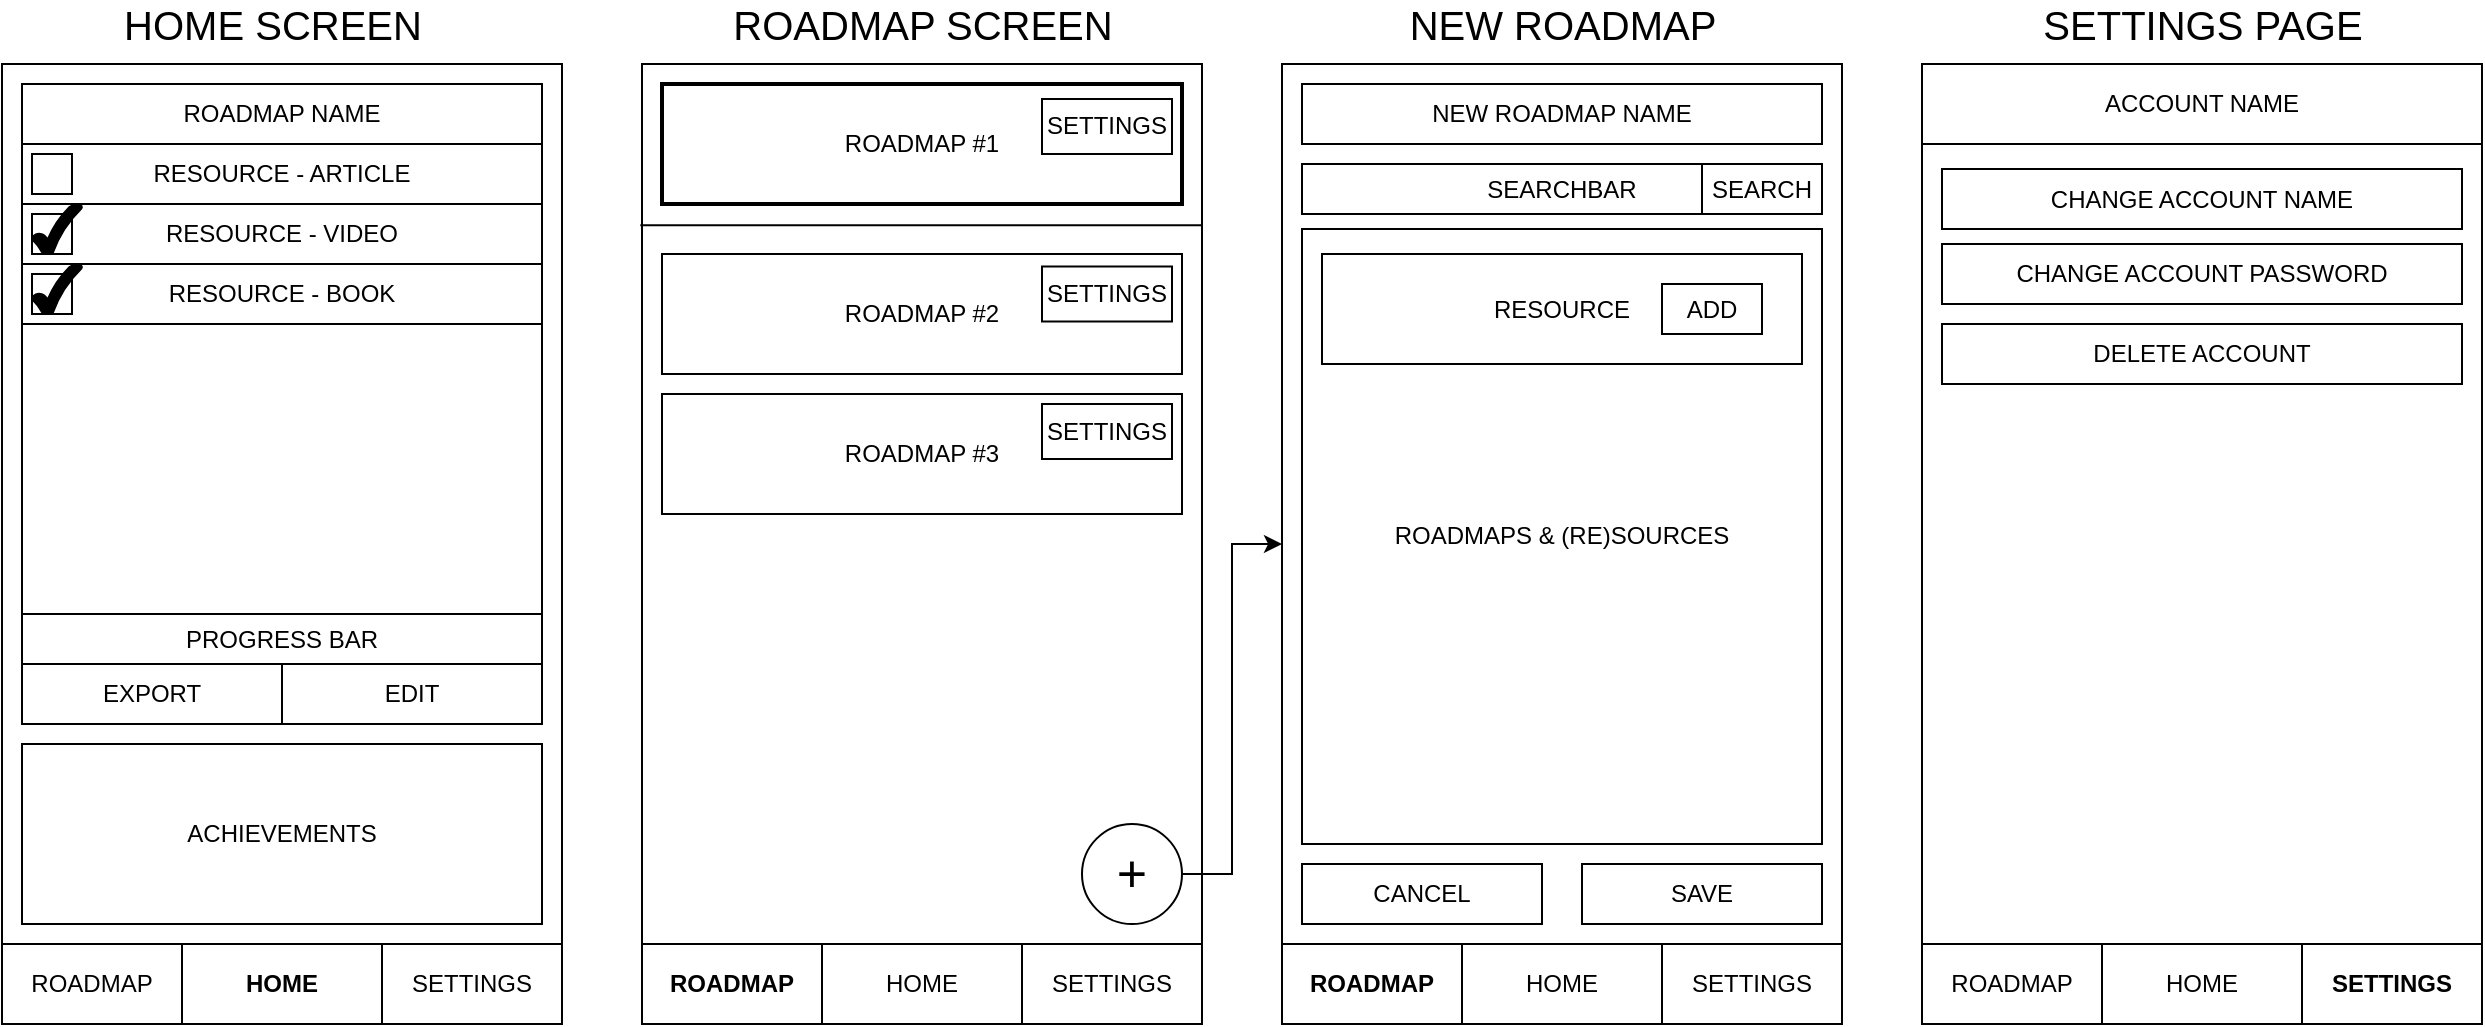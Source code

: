 <mxfile version="14.1.8" type="device"><diagram id="9o-pENxNMskmt48o3YOq" name="Page-1"><mxGraphModel dx="1718" dy="993" grid="1" gridSize="10" guides="1" tooltips="1" connect="1" arrows="1" fold="1" page="1" pageScale="1" pageWidth="1600" pageHeight="900" math="0" shadow="0"><root><mxCell id="0"/><mxCell id="1" parent="0"/><mxCell id="JHF0uMg06JxfBOEVugRl-3" value="" style="rounded=0;whiteSpace=wrap;html=1;" vertex="1" parent="1"><mxGeometry x="40" y="160" width="280" height="480" as="geometry"/></mxCell><mxCell id="JHF0uMg06JxfBOEVugRl-6" value="&lt;b&gt;HOME&lt;/b&gt;" style="rounded=0;whiteSpace=wrap;html=1;" vertex="1" parent="1"><mxGeometry x="40" y="600" width="280" height="40" as="geometry"/></mxCell><mxCell id="JHF0uMg06JxfBOEVugRl-11" value="&lt;span style=&quot;color: rgba(0 , 0 , 0 , 0) ; font-family: monospace ; font-size: 0px&quot;&gt;DFD&lt;/span&gt;" style="rounded=0;whiteSpace=wrap;html=1;" vertex="1" parent="1"><mxGeometry x="230" y="600" width="90" height="40" as="geometry"/></mxCell><mxCell id="JHF0uMg06JxfBOEVugRl-12" value="&lt;span style=&quot;color: rgba(0 , 0 , 0 , 0) ; font-family: monospace ; font-size: 0px&quot;&gt;DFASDFSDAF&lt;/span&gt;" style="rounded=0;whiteSpace=wrap;html=1;" vertex="1" parent="1"><mxGeometry x="40" y="600" width="90" height="40" as="geometry"/></mxCell><mxCell id="JHF0uMg06JxfBOEVugRl-13" value="ROADMAP" style="text;html=1;strokeColor=none;fillColor=none;align=center;verticalAlign=middle;whiteSpace=wrap;rounded=0;" vertex="1" parent="1"><mxGeometry x="65" y="610" width="40" height="20" as="geometry"/></mxCell><mxCell id="JHF0uMg06JxfBOEVugRl-14" value="SETTINGS" style="text;html=1;strokeColor=none;fillColor=none;align=center;verticalAlign=middle;whiteSpace=wrap;rounded=0;" vertex="1" parent="1"><mxGeometry x="255" y="610" width="40" height="20" as="geometry"/></mxCell><mxCell id="JHF0uMg06JxfBOEVugRl-15" value="" style="rounded=0;whiteSpace=wrap;html=1;sketch=0;" vertex="1" parent="1"><mxGeometry x="360" y="160" width="280" height="480" as="geometry"/></mxCell><mxCell id="JHF0uMg06JxfBOEVugRl-16" value="HOME" style="rounded=0;whiteSpace=wrap;html=1;" vertex="1" parent="1"><mxGeometry x="360" y="600" width="280" height="40" as="geometry"/></mxCell><mxCell id="JHF0uMg06JxfBOEVugRl-17" value="&lt;span style=&quot;color: rgba(0 , 0 , 0 , 0) ; font-family: monospace ; font-size: 0px&quot;&gt;DFD&lt;/span&gt;" style="rounded=0;whiteSpace=wrap;html=1;" vertex="1" parent="1"><mxGeometry x="550" y="600" width="90" height="40" as="geometry"/></mxCell><mxCell id="JHF0uMg06JxfBOEVugRl-18" value="&lt;span style=&quot;color: rgba(0 , 0 , 0 , 0) ; font-family: monospace ; font-size: 0px&quot;&gt;DFASDFSDAF&lt;/span&gt;" style="rounded=0;whiteSpace=wrap;html=1;" vertex="1" parent="1"><mxGeometry x="360" y="600" width="90" height="40" as="geometry"/></mxCell><mxCell id="JHF0uMg06JxfBOEVugRl-19" value="&lt;b&gt;ROADMAP&lt;/b&gt;" style="text;html=1;strokeColor=none;fillColor=none;align=center;verticalAlign=middle;whiteSpace=wrap;rounded=0;" vertex="1" parent="1"><mxGeometry x="385" y="610" width="40" height="20" as="geometry"/></mxCell><mxCell id="JHF0uMg06JxfBOEVugRl-20" value="SETTINGS" style="text;html=1;strokeColor=none;fillColor=none;align=center;verticalAlign=middle;whiteSpace=wrap;rounded=0;" vertex="1" parent="1"><mxGeometry x="575" y="610" width="40" height="20" as="geometry"/></mxCell><mxCell id="JHF0uMg06JxfBOEVugRl-21" value="" style="rounded=0;whiteSpace=wrap;html=1;" vertex="1" parent="1"><mxGeometry x="680" y="160" width="280" height="480" as="geometry"/></mxCell><mxCell id="JHF0uMg06JxfBOEVugRl-22" value="HOME" style="rounded=0;whiteSpace=wrap;html=1;" vertex="1" parent="1"><mxGeometry x="680" y="600" width="280" height="40" as="geometry"/></mxCell><mxCell id="JHF0uMg06JxfBOEVugRl-23" value="&lt;span style=&quot;color: rgba(0 , 0 , 0 , 0) ; font-family: monospace ; font-size: 0px&quot;&gt;DFD&lt;/span&gt;" style="rounded=0;whiteSpace=wrap;html=1;" vertex="1" parent="1"><mxGeometry x="870" y="600" width="90" height="40" as="geometry"/></mxCell><mxCell id="JHF0uMg06JxfBOEVugRl-24" value="&lt;span style=&quot;color: rgba(0 , 0 , 0 , 0) ; font-family: monospace ; font-size: 0px&quot;&gt;DFASDFSDAF&lt;/span&gt;" style="rounded=0;whiteSpace=wrap;html=1;" vertex="1" parent="1"><mxGeometry x="680" y="600" width="90" height="40" as="geometry"/></mxCell><mxCell id="JHF0uMg06JxfBOEVugRl-25" value="&lt;b&gt;ROADMAP&lt;/b&gt;" style="text;html=1;strokeColor=none;fillColor=none;align=center;verticalAlign=middle;whiteSpace=wrap;rounded=0;" vertex="1" parent="1"><mxGeometry x="705" y="610" width="40" height="20" as="geometry"/></mxCell><mxCell id="JHF0uMg06JxfBOEVugRl-26" value="SETTINGS" style="text;html=1;strokeColor=none;fillColor=none;align=center;verticalAlign=middle;whiteSpace=wrap;rounded=0;" vertex="1" parent="1"><mxGeometry x="895" y="610" width="40" height="20" as="geometry"/></mxCell><mxCell id="JHF0uMg06JxfBOEVugRl-27" value="" style="rounded=0;whiteSpace=wrap;html=1;" vertex="1" parent="1"><mxGeometry x="1000" y="160" width="280" height="480" as="geometry"/></mxCell><mxCell id="JHF0uMg06JxfBOEVugRl-28" value="HOME" style="rounded=0;whiteSpace=wrap;html=1;" vertex="1" parent="1"><mxGeometry x="1000" y="600" width="280" height="40" as="geometry"/></mxCell><mxCell id="JHF0uMg06JxfBOEVugRl-29" value="&lt;span style=&quot;color: rgba(0 , 0 , 0 , 0) ; font-family: monospace ; font-size: 0px&quot;&gt;DFD&lt;/span&gt;" style="rounded=0;whiteSpace=wrap;html=1;" vertex="1" parent="1"><mxGeometry x="1190" y="600" width="90" height="40" as="geometry"/></mxCell><mxCell id="JHF0uMg06JxfBOEVugRl-30" value="&lt;span style=&quot;color: rgba(0 , 0 , 0 , 0) ; font-family: monospace ; font-size: 0px&quot;&gt;DFASDFSDAF&lt;/span&gt;" style="rounded=0;whiteSpace=wrap;html=1;" vertex="1" parent="1"><mxGeometry x="1000" y="600" width="90" height="40" as="geometry"/></mxCell><mxCell id="JHF0uMg06JxfBOEVugRl-31" value="ROADMAP" style="text;html=1;strokeColor=none;fillColor=none;align=center;verticalAlign=middle;whiteSpace=wrap;rounded=0;" vertex="1" parent="1"><mxGeometry x="1025" y="610" width="40" height="20" as="geometry"/></mxCell><mxCell id="JHF0uMg06JxfBOEVugRl-32" value="&lt;b&gt;SETTINGS&lt;/b&gt;" style="text;html=1;strokeColor=none;fillColor=none;align=center;verticalAlign=middle;whiteSpace=wrap;rounded=0;" vertex="1" parent="1"><mxGeometry x="1215" y="610" width="40" height="20" as="geometry"/></mxCell><mxCell id="JHF0uMg06JxfBOEVugRl-33" value="ACCOUNT NAME" style="rounded=0;whiteSpace=wrap;html=1;" vertex="1" parent="1"><mxGeometry x="1000" y="160" width="280" height="40" as="geometry"/></mxCell><mxCell id="JHF0uMg06JxfBOEVugRl-34" value="ROADMAP #1" style="rounded=0;whiteSpace=wrap;html=1;strokeWidth=2;" vertex="1" parent="1"><mxGeometry x="370" y="170" width="260" height="60" as="geometry"/></mxCell><mxCell id="JHF0uMg06JxfBOEVugRl-35" value="" style="rounded=0;whiteSpace=wrap;html=1;" vertex="1" parent="1"><mxGeometry x="50" y="170" width="260" height="270" as="geometry"/></mxCell><mxCell id="JHF0uMg06JxfBOEVugRl-87" style="edgeStyle=orthogonalEdgeStyle;rounded=0;orthogonalLoop=1;jettySize=auto;html=1;" edge="1" parent="1" source="JHF0uMg06JxfBOEVugRl-37" target="JHF0uMg06JxfBOEVugRl-21"><mxGeometry relative="1" as="geometry"/></mxCell><mxCell id="JHF0uMg06JxfBOEVugRl-37" value="&lt;font style=&quot;font-size: 26px&quot;&gt;+&lt;/font&gt;" style="ellipse;whiteSpace=wrap;html=1;aspect=fixed;shadow=0;" vertex="1" parent="1"><mxGeometry x="580" y="540" width="50" height="50" as="geometry"/></mxCell><mxCell id="JHF0uMg06JxfBOEVugRl-39" value="EDIT" style="rounded=0;whiteSpace=wrap;html=1;" vertex="1" parent="1"><mxGeometry x="180" y="460" width="130" height="30" as="geometry"/></mxCell><mxCell id="JHF0uMg06JxfBOEVugRl-40" value="ROADMAP NAME" style="rounded=0;whiteSpace=wrap;html=1;" vertex="1" parent="1"><mxGeometry x="50" y="170" width="260" height="30" as="geometry"/></mxCell><mxCell id="JHF0uMg06JxfBOEVugRl-41" value="PROGRESS BAR" style="rounded=0;whiteSpace=wrap;html=1;" vertex="1" parent="1"><mxGeometry x="50" y="435" width="260" height="25" as="geometry"/></mxCell><mxCell id="JHF0uMg06JxfBOEVugRl-42" value="RESOURCE - ARTICLE" style="rounded=0;whiteSpace=wrap;html=1;" vertex="1" parent="1"><mxGeometry x="50" y="200" width="260" height="30" as="geometry"/></mxCell><mxCell id="JHF0uMg06JxfBOEVugRl-44" value="RESOURCE - VIDEO" style="rounded=0;whiteSpace=wrap;html=1;" vertex="1" parent="1"><mxGeometry x="50" y="230" width="260" height="30" as="geometry"/></mxCell><mxCell id="JHF0uMg06JxfBOEVugRl-48" value="ACHIEVEMENTS" style="rounded=0;whiteSpace=wrap;html=1;" vertex="1" parent="1"><mxGeometry x="50" y="500" width="260" height="90" as="geometry"/></mxCell><mxCell id="JHF0uMg06JxfBOEVugRl-50" value="" style="whiteSpace=wrap;html=1;aspect=fixed;" vertex="1" parent="1"><mxGeometry x="55" y="235" width="20" height="20" as="geometry"/></mxCell><mxCell id="JHF0uMg06JxfBOEVugRl-51" value="" style="whiteSpace=wrap;html=1;aspect=fixed;" vertex="1" parent="1"><mxGeometry x="55" y="205" width="20" height="20" as="geometry"/></mxCell><mxCell id="JHF0uMg06JxfBOEVugRl-59" value="ROADMAP #2" style="rounded=0;whiteSpace=wrap;html=1;" vertex="1" parent="1"><mxGeometry x="370" y="255" width="260" height="60" as="geometry"/></mxCell><mxCell id="JHF0uMg06JxfBOEVugRl-62" value="ROADMAP #3" style="rounded=0;whiteSpace=wrap;html=1;" vertex="1" parent="1"><mxGeometry x="370" y="325" width="260" height="60" as="geometry"/></mxCell><mxCell id="JHF0uMg06JxfBOEVugRl-65" value="NEW ROADMAP NAME" style="rounded=0;whiteSpace=wrap;html=1;strokeWidth=1;" vertex="1" parent="1"><mxGeometry x="690" y="170" width="260" height="30" as="geometry"/></mxCell><mxCell id="JHF0uMg06JxfBOEVugRl-66" value="SEARCHBAR" style="rounded=0;whiteSpace=wrap;html=1;strokeWidth=1;" vertex="1" parent="1"><mxGeometry x="690" y="210" width="260" height="25" as="geometry"/></mxCell><mxCell id="JHF0uMg06JxfBOEVugRl-67" value="SEARCH" style="rounded=0;whiteSpace=wrap;html=1;strokeWidth=1;" vertex="1" parent="1"><mxGeometry x="890" y="210" width="60" height="25" as="geometry"/></mxCell><mxCell id="JHF0uMg06JxfBOEVugRl-68" value="ROADMAPS &amp;amp; (RE)SOURCES" style="rounded=0;whiteSpace=wrap;html=1;strokeWidth=1;" vertex="1" parent="1"><mxGeometry x="690" y="242.5" width="260" height="307.5" as="geometry"/></mxCell><mxCell id="JHF0uMg06JxfBOEVugRl-69" value="RESOURCE" style="rounded=0;whiteSpace=wrap;html=1;strokeWidth=1;" vertex="1" parent="1"><mxGeometry x="700" y="255" width="240" height="55" as="geometry"/></mxCell><mxCell id="JHF0uMg06JxfBOEVugRl-70" value="ADD" style="rounded=0;whiteSpace=wrap;html=1;strokeWidth=1;" vertex="1" parent="1"><mxGeometry x="870" y="270" width="50" height="25" as="geometry"/></mxCell><mxCell id="JHF0uMg06JxfBOEVugRl-71" value="CANCEL" style="rounded=0;whiteSpace=wrap;html=1;strokeWidth=1;" vertex="1" parent="1"><mxGeometry x="690" y="560" width="120" height="30" as="geometry"/></mxCell><mxCell id="JHF0uMg06JxfBOEVugRl-72" value="SAVE" style="rounded=0;whiteSpace=wrap;html=1;strokeWidth=1;" vertex="1" parent="1"><mxGeometry x="830" y="560" width="120" height="30" as="geometry"/></mxCell><mxCell id="JHF0uMg06JxfBOEVugRl-77" value="" style="endArrow=none;html=1;exitX=-0.003;exitY=0.168;exitDx=0;exitDy=0;exitPerimeter=0;entryX=1.001;entryY=0.168;entryDx=0;entryDy=0;entryPerimeter=0;" edge="1" parent="1" source="JHF0uMg06JxfBOEVugRl-15" target="JHF0uMg06JxfBOEVugRl-15"><mxGeometry width="50" height="50" relative="1" as="geometry"><mxPoint x="470" y="470" as="sourcePoint"/><mxPoint x="520" y="420" as="targetPoint"/></mxGeometry></mxCell><mxCell id="JHF0uMg06JxfBOEVugRl-78" value="CHANGE ACCOUNT NAME" style="rounded=0;whiteSpace=wrap;html=1;strokeWidth=1;" vertex="1" parent="1"><mxGeometry x="1010" y="212.5" width="260" height="30" as="geometry"/></mxCell><mxCell id="JHF0uMg06JxfBOEVugRl-79" value="CHANGE ACCOUNT PASSWORD" style="rounded=0;whiteSpace=wrap;html=1;strokeWidth=1;" vertex="1" parent="1"><mxGeometry x="1010" y="250" width="260" height="30" as="geometry"/></mxCell><mxCell id="JHF0uMg06JxfBOEVugRl-80" value="DELETE ACCOUNT" style="rounded=0;whiteSpace=wrap;html=1;strokeWidth=1;" vertex="1" parent="1"><mxGeometry x="1010" y="290" width="260" height="30" as="geometry"/></mxCell><mxCell id="JHF0uMg06JxfBOEVugRl-81" value="EXPORT" style="rounded=0;whiteSpace=wrap;html=1;" vertex="1" parent="1"><mxGeometry x="50" y="460" width="130" height="30" as="geometry"/></mxCell><mxCell id="JHF0uMg06JxfBOEVugRl-83" value="&lt;font style=&quot;font-size: 20px&quot;&gt;HOME SCREEN&lt;/font&gt;" style="text;html=1;align=center;verticalAlign=middle;resizable=0;points=[];autosize=1;" vertex="1" parent="1"><mxGeometry x="95" y="130" width="160" height="20" as="geometry"/></mxCell><mxCell id="JHF0uMg06JxfBOEVugRl-84" value="&lt;font style=&quot;font-size: 20px&quot;&gt;ROADMAP SCREEN&lt;/font&gt;" style="text;html=1;align=center;verticalAlign=middle;resizable=0;points=[];autosize=1;" vertex="1" parent="1"><mxGeometry x="395" y="130" width="210" height="20" as="geometry"/></mxCell><mxCell id="JHF0uMg06JxfBOEVugRl-85" value="&lt;font style=&quot;font-size: 20px&quot;&gt;NEW ROADMAP&lt;/font&gt;" style="text;html=1;align=center;verticalAlign=middle;resizable=0;points=[];autosize=1;" vertex="1" parent="1"><mxGeometry x="735" y="130" width="170" height="20" as="geometry"/></mxCell><mxCell id="JHF0uMg06JxfBOEVugRl-86" value="&lt;font style=&quot;font-size: 20px&quot;&gt;SETTINGS PAGE&lt;/font&gt;" style="text;html=1;align=center;verticalAlign=middle;resizable=0;points=[];autosize=1;" vertex="1" parent="1"><mxGeometry x="1050" y="130" width="180" height="20" as="geometry"/></mxCell><mxCell id="JHF0uMg06JxfBOEVugRl-95" value="" style="verticalLabelPosition=bottom;verticalAlign=top;html=1;shape=mxgraph.basic.tick;strokeWidth=1;fillColor=#000000;" vertex="1" parent="1"><mxGeometry x="55" y="230" width="25" height="25" as="geometry"/></mxCell><mxCell id="JHF0uMg06JxfBOEVugRl-96" value="RESOURCE - BOOK" style="rounded=0;whiteSpace=wrap;html=1;" vertex="1" parent="1"><mxGeometry x="50" y="260" width="260" height="30" as="geometry"/></mxCell><mxCell id="JHF0uMg06JxfBOEVugRl-97" value="" style="whiteSpace=wrap;html=1;aspect=fixed;" vertex="1" parent="1"><mxGeometry x="55" y="265" width="20" height="20" as="geometry"/></mxCell><mxCell id="JHF0uMg06JxfBOEVugRl-98" value="" style="verticalLabelPosition=bottom;verticalAlign=top;html=1;shape=mxgraph.basic.tick;strokeWidth=1;fillColor=#000000;" vertex="1" parent="1"><mxGeometry x="55" y="260" width="25" height="25" as="geometry"/></mxCell><mxCell id="JHF0uMg06JxfBOEVugRl-99" value="SETTINGS" style="rounded=0;whiteSpace=wrap;html=1;sketch=0;strokeWidth=1;fillColor=none;" vertex="1" parent="1"><mxGeometry x="560" y="261.25" width="65" height="27.5" as="geometry"/></mxCell><mxCell id="JHF0uMg06JxfBOEVugRl-100" value="SETTINGS" style="rounded=0;whiteSpace=wrap;html=1;sketch=0;strokeWidth=1;fillColor=none;" vertex="1" parent="1"><mxGeometry x="560" y="330" width="65" height="27.5" as="geometry"/></mxCell><mxCell id="JHF0uMg06JxfBOEVugRl-101" value="SETTINGS" style="rounded=0;whiteSpace=wrap;html=1;sketch=0;strokeWidth=1;fillColor=none;" vertex="1" parent="1"><mxGeometry x="560" y="177.5" width="65" height="27.5" as="geometry"/></mxCell></root></mxGraphModel></diagram></mxfile>